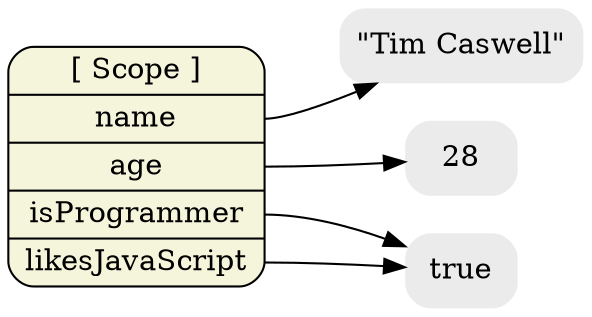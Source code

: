 digraph finite_state_machine {
	size="8,5"
	rankdir = "LR"

  /* Execution Contexts */
  node [shape=Mrecord, fillcolor=beige, style=filled];
  top [label="<__proto__>[ Scope ]|<name>name|<age>age|<isProgrammer>isProgrammer|<likesJavaScript>likesJavaScript"]

  /* Literals */
  node [shape = plaintext, fillcolor=gray92, style="filled,rounded"];
  timcaswell [label="\"Tim Caswell\""]
  n28 [label="28"]
  true [label="true"]

  /* References */
  top:name -> timcaswell;
  top:age -> n28;
  top:isProgrammer -> true;
  top:likesJavaScript -> true;
 
}